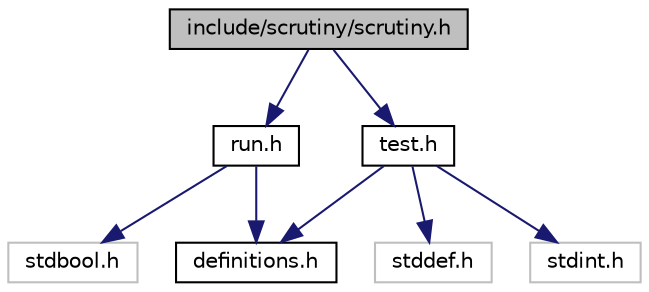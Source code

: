 digraph "include/scrutiny/scrutiny.h"
{
 // LATEX_PDF_SIZE
  edge [fontname="Helvetica",fontsize="10",labelfontname="Helvetica",labelfontsize="10"];
  node [fontname="Helvetica",fontsize="10",shape=record];
  Node1 [label="include/scrutiny/scrutiny.h",height=0.2,width=0.4,color="black", fillcolor="grey75", style="filled", fontcolor="black",tooltip="Master include file."];
  Node1 -> Node2 [color="midnightblue",fontsize="10",style="solid",fontname="Helvetica"];
  Node2 [label="run.h",height=0.2,width=0.4,color="black", fillcolor="white", style="filled",URL="$run_8h.html",tooltip="Defines the runner functionality."];
  Node2 -> Node3 [color="midnightblue",fontsize="10",style="solid",fontname="Helvetica"];
  Node3 [label="stdbool.h",height=0.2,width=0.4,color="grey75", fillcolor="white", style="filled",tooltip=" "];
  Node2 -> Node4 [color="midnightblue",fontsize="10",style="solid",fontname="Helvetica"];
  Node4 [label="definitions.h",height=0.2,width=0.4,color="black", fillcolor="white", style="filled",URL="$definitions_8h_source.html",tooltip=" "];
  Node1 -> Node5 [color="midnightblue",fontsize="10",style="solid",fontname="Helvetica"];
  Node5 [label="test.h",height=0.2,width=0.4,color="black", fillcolor="white", style="filled",URL="$test_8h.html",tooltip="Defines the test macros."];
  Node5 -> Node6 [color="midnightblue",fontsize="10",style="solid",fontname="Helvetica"];
  Node6 [label="stddef.h",height=0.2,width=0.4,color="grey75", fillcolor="white", style="filled",tooltip=" "];
  Node5 -> Node7 [color="midnightblue",fontsize="10",style="solid",fontname="Helvetica"];
  Node7 [label="stdint.h",height=0.2,width=0.4,color="grey75", fillcolor="white", style="filled",tooltip=" "];
  Node5 -> Node4 [color="midnightblue",fontsize="10",style="solid",fontname="Helvetica"];
}
